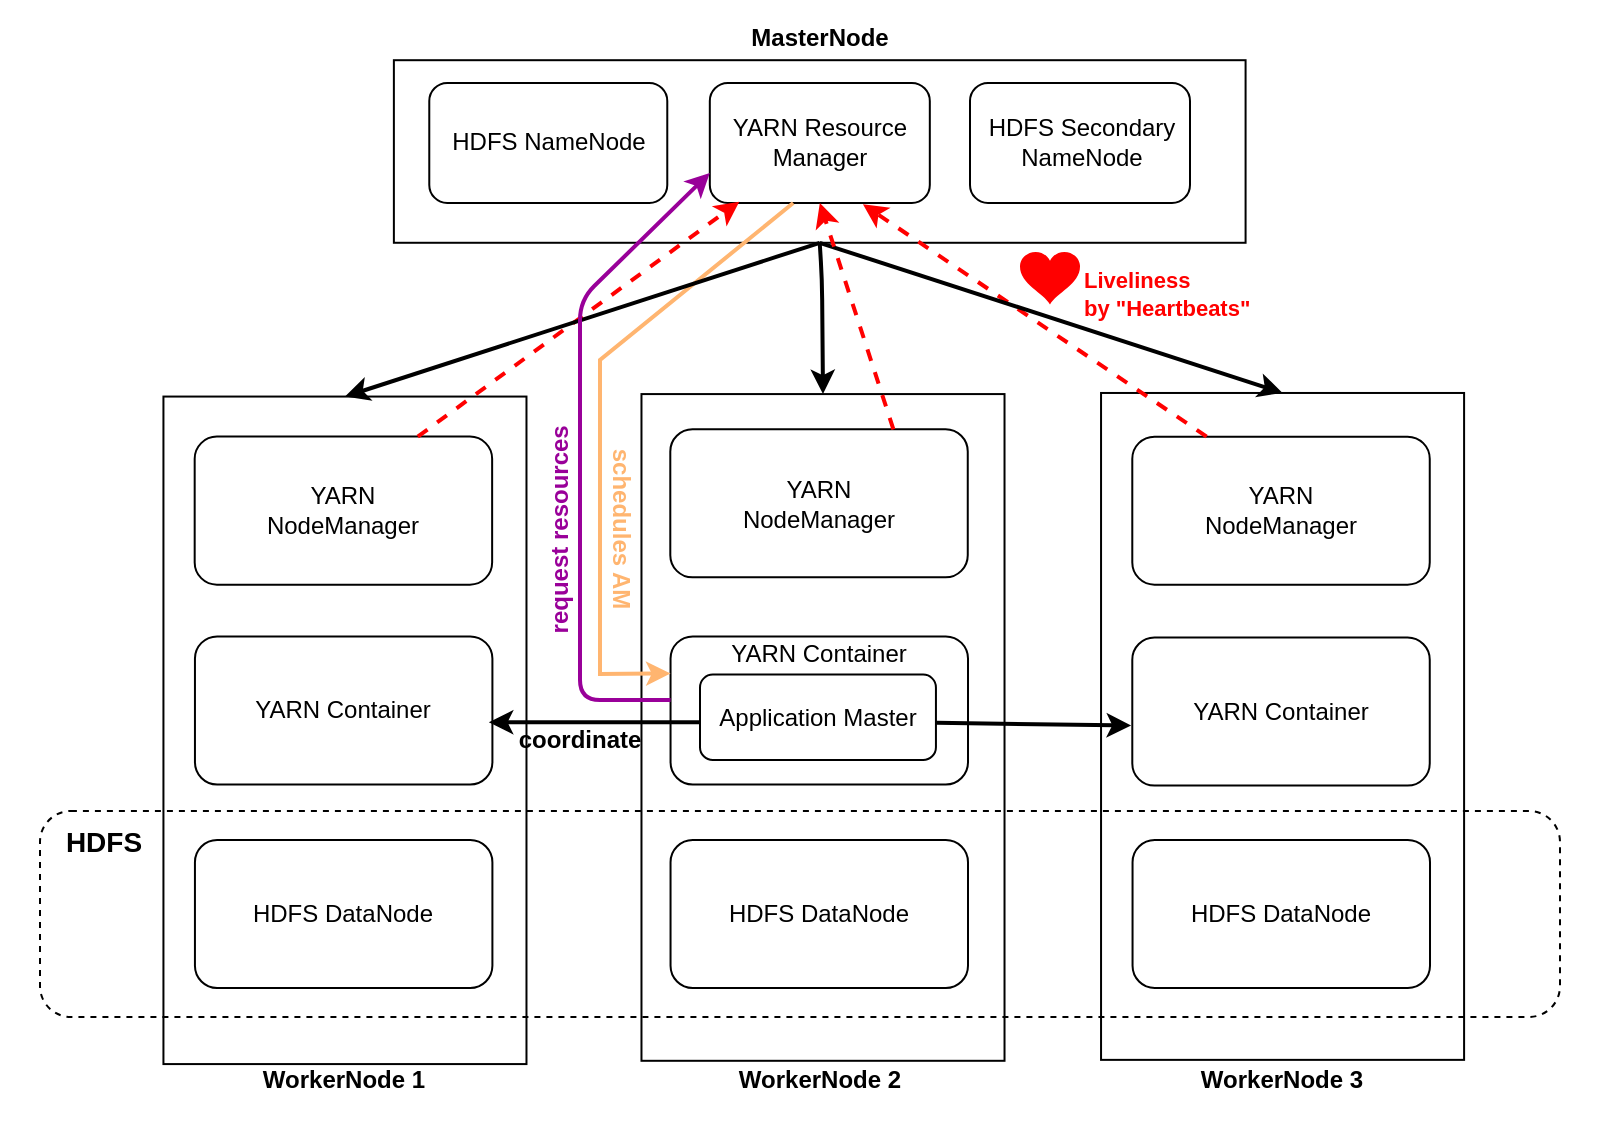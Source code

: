 <mxfile version="12.9.11" type="google"><diagram id="V20qn2221DbPEehVOTzi" name="Page-1"><mxGraphModel dx="2591" dy="794" grid="1" gridSize="10" guides="1" tooltips="1" connect="1" arrows="1" fold="1" page="1" pageScale="1" pageWidth="1169" pageHeight="827" math="0" shadow="0"><root><mxCell id="0"/><mxCell id="1" parent="0"/><mxCell id="nQ38iABMXo4JxGOm5fIb-36" value="" style="rounded=0;whiteSpace=wrap;html=1;dashed=1;fontSize=11;fillColor=#ffffff;fontFamily=Helvetica;strokeWidth=2;strokeColor=none;" parent="1" vertex="1"><mxGeometry x="-320" y="210" width="800" height="560" as="geometry"/></mxCell><mxCell id="4M3Jf5XTcDkDtPplPas0-90" value="" style="rounded=0;whiteSpace=wrap;html=1;rotation=-90;fontFamily=Helvetica;" parent="1" vertex="1"><mxGeometry x="-75.18" y="482.96" width="333.36" height="181.52" as="geometry"/></mxCell><mxCell id="4M3Jf5XTcDkDtPplPas0-5" value="" style="rounded=0;whiteSpace=wrap;html=1;rotation=-90;fontFamily=Helvetica;" parent="1" vertex="1"><mxGeometry x="44.22" y="72.82" width="91.29" height="425.85" as="geometry"/></mxCell><mxCell id="4M3Jf5XTcDkDtPplPas0-8" value="&lt;div align=&quot;center&quot;&gt;MasterNode&lt;/div&gt;" style="text;html=1;strokeColor=none;fillColor=none;align=center;verticalAlign=middle;whiteSpace=wrap;rounded=0;fontFamily=Helvetica;fontStyle=1" parent="1" vertex="1"><mxGeometry x="4.86" y="218.52" width="170" height="20" as="geometry"/></mxCell><mxCell id="4M3Jf5XTcDkDtPplPas0-9" value="YARN Resource Manager" style="rounded=1;whiteSpace=wrap;html=1;fillColor=none;fontFamily=Helvetica;" parent="1" vertex="1"><mxGeometry x="34.91" y="251.45" width="110" height="60" as="geometry"/></mxCell><mxCell id="4M3Jf5XTcDkDtPplPas0-49" value="&lt;div align=&quot;center&quot;&gt;HDFS Secondary NameNode&lt;br&gt;&lt;/div&gt;" style="rounded=1;whiteSpace=wrap;html=1;fillColor=none;align=left;fontFamily=Helvetica;" parent="1" vertex="1"><mxGeometry x="165" y="251.45" width="110" height="60" as="geometry"/></mxCell><mxCell id="4M3Jf5XTcDkDtPplPas0-95" value="WorkerNode 2" style="text;html=1;strokeColor=none;fillColor=none;align=center;verticalAlign=middle;whiteSpace=wrap;rounded=0;fontFamily=Helvetica;fontStyle=1" parent="1" vertex="1"><mxGeometry x="24.51" y="740" width="130" height="20" as="geometry"/></mxCell><mxCell id="nQ38iABMXo4JxGOm5fIb-5" value="&lt;div align=&quot;center&quot;&gt;YARN&lt;/div&gt;&lt;div align=&quot;center&quot;&gt;NodeManager&lt;br&gt;&lt;/div&gt;" style="rounded=1;whiteSpace=wrap;html=1;fillColor=none;align=center;fontFamily=Helvetica;" parent="1" vertex="1"><mxGeometry x="15.15" y="424.65" width="148.73" height="74.02" as="geometry"/></mxCell><mxCell id="nQ38iABMXo4JxGOm5fIb-6" value="HDFS DataNode" style="rounded=1;whiteSpace=wrap;html=1;fillColor=none;align=center;fontFamily=Helvetica;" parent="1" vertex="1"><mxGeometry x="15.27" y="629.99" width="148.73" height="74.02" as="geometry"/></mxCell><mxCell id="4M3Jf5XTcDkDtPplPas0-39" style="edgeStyle=orthogonalEdgeStyle;rounded=0;orthogonalLoop=1;jettySize=auto;html=1;exitX=0.5;exitY=1;exitDx=0;exitDy=0;fontFamily=Helvetica;" parent="1" edge="1"><mxGeometry relative="1" as="geometry"><mxPoint x="65.67" y="599.74" as="sourcePoint"/><mxPoint x="65.67" y="599.74" as="targetPoint"/></mxGeometry></mxCell><mxCell id="nQ38iABMXo4JxGOm5fIb-9" value="" style="rounded=0;whiteSpace=wrap;html=1;rotation=-90;fontFamily=Helvetica;" parent="1" vertex="1"><mxGeometry x="-314.4" y="484.4" width="333.76" height="181.52" as="geometry"/></mxCell><mxCell id="nQ38iABMXo4JxGOm5fIb-10" value="WorkerNode 1" style="text;html=1;strokeColor=none;fillColor=none;align=center;verticalAlign=middle;whiteSpace=wrap;rounded=0;fontFamily=Helvetica;fontStyle=1" parent="1" vertex="1"><mxGeometry x="-213.29" y="740" width="130" height="20" as="geometry"/></mxCell><mxCell id="nQ38iABMXo4JxGOm5fIb-11" value="&lt;div align=&quot;center&quot;&gt;YARN&lt;/div&gt;&lt;div align=&quot;center&quot;&gt;NodeManager&lt;br&gt;&lt;/div&gt;" style="rounded=1;whiteSpace=wrap;html=1;fillColor=none;align=center;fontFamily=Helvetica;" parent="1" vertex="1"><mxGeometry x="-222.66" y="428.31" width="148.73" height="74.02" as="geometry"/></mxCell><mxCell id="nQ38iABMXo4JxGOm5fIb-12" value="HDFS DataNode" style="rounded=1;whiteSpace=wrap;html=1;fillColor=none;align=center;fontFamily=Helvetica;" parent="1" vertex="1"><mxGeometry x="-222.53" y="629.99" width="148.73" height="74.02" as="geometry"/></mxCell><mxCell id="nQ38iABMXo4JxGOm5fIb-14" style="edgeStyle=orthogonalEdgeStyle;rounded=0;orthogonalLoop=1;jettySize=auto;html=1;exitX=0.5;exitY=1;exitDx=0;exitDy=0;fontFamily=Helvetica;" parent="1" edge="1"><mxGeometry relative="1" as="geometry"><mxPoint x="-172.14" y="603.4" as="sourcePoint"/><mxPoint x="-172.14" y="603.4" as="targetPoint"/></mxGeometry></mxCell><mxCell id="nQ38iABMXo4JxGOm5fIb-25" value="" style="rounded=0;whiteSpace=wrap;html=1;rotation=-90;fontFamily=Helvetica;" parent="1" vertex="1"><mxGeometry x="154.56" y="482.45" width="333.45" height="181.52" as="geometry"/></mxCell><mxCell id="nQ38iABMXo4JxGOm5fIb-26" value="WorkerNode 3" style="text;html=1;strokeColor=none;fillColor=none;align=center;verticalAlign=middle;whiteSpace=wrap;rounded=0;fontFamily=Helvetica;fontStyle=1" parent="1" vertex="1"><mxGeometry x="256.285" y="739.995" width="130" height="20" as="geometry"/></mxCell><mxCell id="nQ38iABMXo4JxGOm5fIb-27" value="&lt;div align=&quot;center&quot;&gt;YARN&lt;/div&gt;&lt;div align=&quot;center&quot;&gt;NodeManager&lt;br&gt;&lt;/div&gt;" style="rounded=1;whiteSpace=wrap;html=1;fillColor=none;align=center;fontFamily=Helvetica;" parent="1" vertex="1"><mxGeometry x="246.145" y="428.315" width="148.73" height="74.02" as="geometry"/></mxCell><mxCell id="nQ38iABMXo4JxGOm5fIb-28" value="HDFS DataNode" style="rounded=1;whiteSpace=wrap;html=1;fillColor=none;align=center;fontFamily=Helvetica;" parent="1" vertex="1"><mxGeometry x="246.275" y="629.995" width="148.73" height="74.02" as="geometry"/></mxCell><mxCell id="nQ38iABMXo4JxGOm5fIb-29" style="edgeStyle=orthogonalEdgeStyle;rounded=0;orthogonalLoop=1;jettySize=auto;html=1;exitX=0.5;exitY=1;exitDx=0;exitDy=0;fontFamily=Helvetica;" parent="1" edge="1"><mxGeometry relative="1" as="geometry"><mxPoint x="296.665" y="603.405" as="sourcePoint"/><mxPoint x="296.665" y="603.405" as="targetPoint"/></mxGeometry></mxCell><mxCell id="nQ38iABMXo4JxGOm5fIb-37" value="" style="rounded=1;whiteSpace=wrap;html=1;dashed=1;fontSize=11;fillColor=none;fontFamily=Helvetica;" parent="1" vertex="1"><mxGeometry x="-300" y="615.5" width="760" height="103" as="geometry"/></mxCell><mxCell id="nQ38iABMXo4JxGOm5fIb-39" value="&lt;font style=&quot;font-size: 14px&quot;&gt;HDFS&lt;/font&gt;" style="text;html=1;strokeColor=none;fillColor=none;align=center;verticalAlign=middle;whiteSpace=wrap;rounded=0;dashed=1;fontSize=11;fontStyle=1;fontFamily=Helvetica;" parent="1" vertex="1"><mxGeometry x="-312.52" y="615.5" width="90" height="30.6" as="geometry"/></mxCell><mxCell id="nQ38iABMXo4JxGOm5fIb-57" value="" style="endArrow=classic;html=1;fontFamily=Helvetica;fontSize=11;exitX=0.75;exitY=0;exitDx=0;exitDy=0;fontColor=#FF9933;dashed=1;fillColor=#ffe6cc;strokeColor=#FF0000;entryX=0.134;entryY=0.99;entryDx=0;entryDy=0;strokeWidth=2;entryPerimeter=0;" parent="1" source="nQ38iABMXo4JxGOm5fIb-11" target="4M3Jf5XTcDkDtPplPas0-9" edge="1"><mxGeometry width="50" height="50" relative="1" as="geometry"><mxPoint x="-10" y="450" as="sourcePoint"/><mxPoint x="-60" y="500" as="targetPoint"/></mxGeometry></mxCell><mxCell id="nQ38iABMXo4JxGOm5fIb-59" value="" style="endArrow=classic;html=1;fontFamily=Helvetica;fontSize=11;entryX=0.696;entryY=1.011;entryDx=0;entryDy=0;exitX=0.25;exitY=0;exitDx=0;exitDy=0;dashed=1;fillColor=#ffe6cc;strokeColor=#FF0000;strokeWidth=2;entryPerimeter=0;" parent="1" source="nQ38iABMXo4JxGOm5fIb-27" target="4M3Jf5XTcDkDtPplPas0-9" edge="1"><mxGeometry width="50" height="50" relative="1" as="geometry"><mxPoint x="-10" y="450" as="sourcePoint"/><mxPoint x="90" y="310" as="targetPoint"/></mxGeometry></mxCell><mxCell id="nQ38iABMXo4JxGOm5fIb-60" value="YARN Container" style="rounded=1;whiteSpace=wrap;html=1;fillColor=none;align=center;fontFamily=Helvetica;" parent="1" vertex="1"><mxGeometry x="246.145" y="528.785" width="148.73" height="74.02" as="geometry"/></mxCell><mxCell id="nQ38iABMXo4JxGOm5fIb-61" value="YARN Container" style="rounded=1;whiteSpace=wrap;html=1;fillColor=none;align=center;fontFamily=Helvetica;" parent="1" vertex="1"><mxGeometry x="-222.525" y="528.195" width="148.73" height="74.02" as="geometry"/></mxCell><mxCell id="nQ38iABMXo4JxGOm5fIb-62" value="&lt;div&gt;YARN Container&lt;/div&gt;&lt;div&gt;&lt;br&gt;&lt;/div&gt;&lt;div&gt;&lt;br&gt;&lt;/div&gt;&lt;div&gt;&lt;br&gt;&lt;/div&gt;&lt;div&gt;&lt;br&gt;&lt;/div&gt;" style="rounded=1;whiteSpace=wrap;html=1;fillColor=none;align=center;fontFamily=Helvetica;" parent="1" vertex="1"><mxGeometry x="15.275" y="528.195" width="148.73" height="74.02" as="geometry"/></mxCell><mxCell id="nQ38iABMXo4JxGOm5fIb-64" value="&lt;div align=&quot;center&quot;&gt;HDFS NameNode&lt;/div&gt;" style="rounded=1;whiteSpace=wrap;html=1;fillColor=none;align=center;fontFamily=Helvetica;" parent="1" vertex="1"><mxGeometry x="-105.36" y="251.45" width="119" height="60" as="geometry"/></mxCell><mxCell id="nQ38iABMXo4JxGOm5fIb-66" value="" style="endArrow=classic;html=1;strokeColor=#FFB570;fontFamily=Helvetica;fontSize=11;fontColor=#FF9933;exitX=0.379;exitY=1.001;exitDx=0;exitDy=0;entryX=0;entryY=0.25;entryDx=0;entryDy=0;rounded=0;strokeWidth=2;exitPerimeter=0;" parent="1" source="4M3Jf5XTcDkDtPplPas0-9" target="nQ38iABMXo4JxGOm5fIb-62" edge="1"><mxGeometry width="50" height="50" relative="1" as="geometry"><mxPoint x="-14.47" y="320" as="sourcePoint"/><mxPoint x="-10" y="450" as="targetPoint"/><Array as="points"><mxPoint x="-20" y="390"/><mxPoint x="-20" y="547"/></Array></mxGeometry></mxCell><mxCell id="nQ38iABMXo4JxGOm5fIb-67" value="" style="endArrow=classic;html=1;strokeColor=#000000;strokeWidth=2;fontFamily=Helvetica;fontSize=11;fontColor=#FF9933;exitX=-0.004;exitY=0.559;exitDx=0;exitDy=0;entryX=0.988;entryY=0.58;entryDx=0;entryDy=0;entryPerimeter=0;exitPerimeter=0;" parent="1" source="cnDBo6CsQBksQHiLicn5-2" target="nQ38iABMXo4JxGOm5fIb-61" edge="1"><mxGeometry width="50" height="50" relative="1" as="geometry"><mxPoint x="-60" y="500" as="sourcePoint"/><mxPoint x="-76" y="572" as="targetPoint"/></mxGeometry></mxCell><mxCell id="nQ38iABMXo4JxGOm5fIb-68" value="" style="endArrow=classic;html=1;strokeColor=#000000;strokeWidth=2;fontFamily=Helvetica;fontSize=11;fontColor=#FF9933;exitX=1.001;exitY=0.564;exitDx=0;exitDy=0;entryX=-0.004;entryY=0.594;entryDx=0;entryDy=0;entryPerimeter=0;exitPerimeter=0;" parent="1" source="cnDBo6CsQBksQHiLicn5-2" target="nQ38iABMXo4JxGOm5fIb-60" edge="1"><mxGeometry width="50" height="50" relative="1" as="geometry"><mxPoint x="-60" y="500" as="sourcePoint"/><mxPoint x="-10" y="450" as="targetPoint"/></mxGeometry></mxCell><mxCell id="nQ38iABMXo4JxGOm5fIb-70" value="" style="shape=mxgraph.signs.healthcare.heart_2;html=1;fillColor=#FF0000;strokeColor=none;verticalLabelPosition=bottom;verticalAlign=top;align=center;rounded=1;dashed=1;fontFamily=Helvetica;fontSize=11;fontColor=#FF9933;" parent="1" vertex="1"><mxGeometry x="190.0" y="335.96" width="30" height="26.28" as="geometry"/></mxCell><mxCell id="nQ38iABMXo4JxGOm5fIb-71" value="&lt;div&gt;Liveliness&lt;/div&gt;&lt;div&gt;by &quot;Heartbeats&quot;&lt;br&gt;&lt;/div&gt;" style="text;html=1;strokeColor=none;fillColor=none;align=left;verticalAlign=middle;whiteSpace=wrap;rounded=0;dashed=1;fontFamily=Helvetica;fontSize=11;fontColor=#FF0000;fontStyle=1" parent="1" vertex="1"><mxGeometry x="220" y="342.24" width="100" height="30" as="geometry"/></mxCell><mxCell id="nQ38iABMXo4JxGOm5fIb-72" value="" style="endArrow=classic;html=1;strokeColor=#000000;strokeWidth=2;fontFamily=Helvetica;fontSize=11;fontColor=#000000;entryX=1;entryY=0.5;entryDx=0;entryDy=0;exitX=0;exitY=0.5;exitDx=0;exitDy=0;" parent="1" source="4M3Jf5XTcDkDtPplPas0-5" target="nQ38iABMXo4JxGOm5fIb-9" edge="1"><mxGeometry width="50" height="50" relative="1" as="geometry"><mxPoint x="92" y="344" as="sourcePoint"/><mxPoint x="-10" y="450" as="targetPoint"/></mxGeometry></mxCell><mxCell id="nQ38iABMXo4JxGOm5fIb-73" value="" style="endArrow=classic;html=1;strokeColor=#000000;strokeWidth=2;fontFamily=Helvetica;fontSize=11;fontColor=#000000;entryX=1;entryY=0.5;entryDx=0;entryDy=0;exitX=0;exitY=0.5;exitDx=0;exitDy=0;" parent="1" source="4M3Jf5XTcDkDtPplPas0-5" target="4M3Jf5XTcDkDtPplPas0-90" edge="1"><mxGeometry width="50" height="50" relative="1" as="geometry"><mxPoint x="91" y="340" as="sourcePoint"/><mxPoint x="-10" y="450" as="targetPoint"/><Array as="points"><mxPoint x="91" y="350"/></Array></mxGeometry></mxCell><mxCell id="nQ38iABMXo4JxGOm5fIb-74" value="" style="endArrow=classic;html=1;strokeColor=#000000;strokeWidth=2;fontFamily=Helvetica;fontSize=11;fontColor=#000000;entryX=1;entryY=0.5;entryDx=0;entryDy=0;exitX=0;exitY=0.5;exitDx=0;exitDy=0;" parent="1" source="4M3Jf5XTcDkDtPplPas0-5" target="nQ38iABMXo4JxGOm5fIb-25" edge="1"><mxGeometry width="50" height="50" relative="1" as="geometry"><mxPoint x="90" y="350" as="sourcePoint"/><mxPoint x="-10" y="450" as="targetPoint"/></mxGeometry></mxCell><mxCell id="cnDBo6CsQBksQHiLicn5-2" value="Application Master" style="rounded=1;whiteSpace=wrap;html=1;fillColor=none;align=center;fontFamily=Helvetica;" parent="1" vertex="1"><mxGeometry x="30" y="547.31" width="117.97" height="42.69" as="geometry"/></mxCell><mxCell id="_c4MVDO3kcY0Dj7Inrbe-1" value="schedules AM" style="text;html=1;strokeColor=none;fillColor=none;align=center;verticalAlign=middle;whiteSpace=wrap;rounded=0;fontColor=#FFB570;fontStyle=1;rotation=90;" parent="1" vertex="1"><mxGeometry x="-55.09" y="464.4" width="90" height="20" as="geometry"/></mxCell><mxCell id="nQ38iABMXo4JxGOm5fIb-58" value="" style="endArrow=classic;html=1;fontFamily=Helvetica;fontSize=11;dashed=1;fillColor=#ffe6cc;strokeColor=#FF0000;entryX=0.5;entryY=1;entryDx=0;entryDy=0;strokeWidth=2;exitX=0.75;exitY=0;exitDx=0;exitDy=0;" parent="1" source="nQ38iABMXo4JxGOm5fIb-5" target="4M3Jf5XTcDkDtPplPas0-9" edge="1"><mxGeometry width="50" height="50" relative="1" as="geometry"><mxPoint x="92" y="425" as="sourcePoint"/><mxPoint x="92" y="280" as="targetPoint"/><Array as="points"/></mxGeometry></mxCell><mxCell id="srcgI1QMg1jV3f2eK9hX-1" value="coordinate" style="text;html=1;strokeColor=none;fillColor=none;align=center;verticalAlign=middle;whiteSpace=wrap;rounded=0;fontStyle=1" vertex="1" parent="1"><mxGeometry x="-50" y="570.0" width="40" height="20" as="geometry"/></mxCell><mxCell id="srcgI1QMg1jV3f2eK9hX-7" value="" style="endArrow=classic;html=1;exitX=0;exitY=0.43;exitDx=0;exitDy=0;entryX=0;entryY=0.75;entryDx=0;entryDy=0;strokeWidth=2;strokeColor=#990099;exitPerimeter=0;" edge="1" parent="1" source="nQ38iABMXo4JxGOm5fIb-62" target="4M3Jf5XTcDkDtPplPas0-9"><mxGeometry width="50" height="50" relative="1" as="geometry"><mxPoint x="-120" y="590" as="sourcePoint"/><mxPoint x="-70" y="540" as="targetPoint"/><Array as="points"><mxPoint x="-30" y="560"/><mxPoint x="-30" y="360"/></Array></mxGeometry></mxCell><mxCell id="srcgI1QMg1jV3f2eK9hX-8" value="request resources" style="text;html=1;strokeColor=none;fillColor=none;align=center;verticalAlign=middle;whiteSpace=wrap;rounded=0;fontStyle=1;fontColor=#990099;rotation=-90;" vertex="1" parent="1"><mxGeometry x="-94.73" y="464.4" width="110" height="20" as="geometry"/></mxCell></root></mxGraphModel></diagram></mxfile>